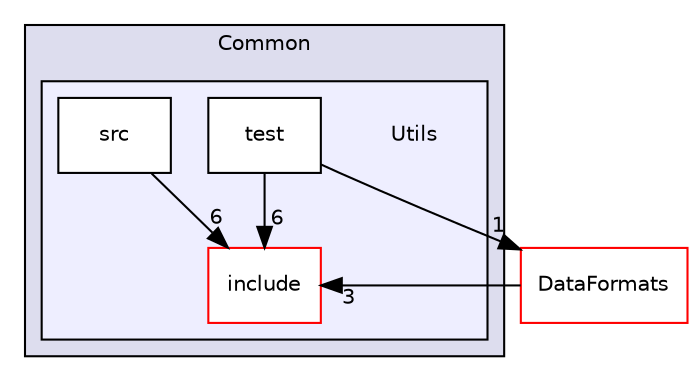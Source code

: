 digraph "/home/travis/build/AliceO2Group/AliceO2/Common/Utils" {
  bgcolor=transparent;
  compound=true
  node [ fontsize="10", fontname="Helvetica"];
  edge [ labelfontsize="10", labelfontname="Helvetica"];
  subgraph clusterdir_4ab6b4cc6a7edbff49100e9123df213f {
    graph [ bgcolor="#ddddee", pencolor="black", label="Common" fontname="Helvetica", fontsize="10", URL="dir_4ab6b4cc6a7edbff49100e9123df213f.html"]
  subgraph clusterdir_dc4810549f8e2e369c60bffc9a91caa2 {
    graph [ bgcolor="#eeeeff", pencolor="black", label="" URL="dir_dc4810549f8e2e369c60bffc9a91caa2.html"];
    dir_dc4810549f8e2e369c60bffc9a91caa2 [shape=plaintext label="Utils"];
    dir_5007e47bac2fddedac46d04f85f3b0d6 [shape=box label="include" color="red" fillcolor="white" style="filled" URL="dir_5007e47bac2fddedac46d04f85f3b0d6.html"];
    dir_ea1dd57c03b2cc0344546a941059e6c6 [shape=box label="src" color="black" fillcolor="white" style="filled" URL="dir_ea1dd57c03b2cc0344546a941059e6c6.html"];
    dir_6d403ab0818ccbc1bc34374cd8f0cbf4 [shape=box label="test" color="black" fillcolor="white" style="filled" URL="dir_6d403ab0818ccbc1bc34374cd8f0cbf4.html"];
  }
  }
  dir_2171f7ec022c5423887b07c69b2f5b48 [shape=box label="DataFormats" color="red" URL="dir_2171f7ec022c5423887b07c69b2f5b48.html"];
  dir_6d403ab0818ccbc1bc34374cd8f0cbf4->dir_5007e47bac2fddedac46d04f85f3b0d6 [headlabel="6", labeldistance=1.5 headhref="dir_000067_000064.html"];
  dir_6d403ab0818ccbc1bc34374cd8f0cbf4->dir_2171f7ec022c5423887b07c69b2f5b48 [headlabel="1", labeldistance=1.5 headhref="dir_000067_000068.html"];
  dir_ea1dd57c03b2cc0344546a941059e6c6->dir_5007e47bac2fddedac46d04f85f3b0d6 [headlabel="6", labeldistance=1.5 headhref="dir_000066_000064.html"];
  dir_2171f7ec022c5423887b07c69b2f5b48->dir_5007e47bac2fddedac46d04f85f3b0d6 [headlabel="3", labeldistance=1.5 headhref="dir_000068_000064.html"];
}
